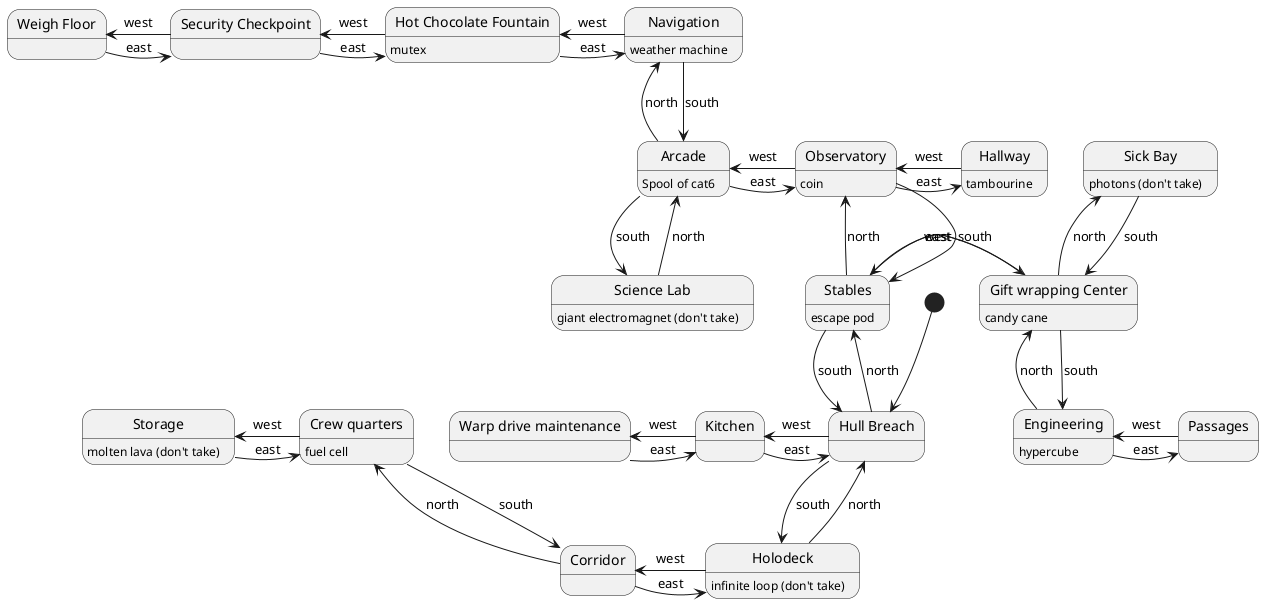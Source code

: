 @startuml
    state "Hull Breach" as hull_breach
    state "Stables" as stables: escape pod
    state "Observatory" as obs: coin
    state "Arcade" as arc: Spool of cat6
    state "Science Lab" as sci: giant electromagnet (don't take)
    state "Kitchen" as kit
    state "Warp drive maintenance" as warp
    state "Holodeck" as holo: infinite loop (don't take)
    state "Corridor" as corr1
    state "Crew quarters" as crew: fuel cell
    state "Storage" as storage: molten lava (don't take)
    state "Gift wrapping Center" as gift: candy cane
    state "Engineering" as eng: hypercube
    state "Passages" as pass1
    state "Sick Bay" as sick: photons (don't take)
    state "Hallway" as hall: tambourine
    state "Navigation" as nav: weather machine
    state "Hot Chocolate Fountain" as choc: mutex
    state "Security Checkpoint" as sec
    state "Weigh Floor" as weigh

    [*] --> hull_breach
    hull_breach -up-> stables: north
    hull_breach -down-> holo: south
    hull_breach -left-> kit: west

    kit -right-> hull_breach: east
    kit -left-> warp: west

    warp -right-> kit: east

    holo -up-> hull_breach: north
    holo -left-> corr1: west

    corr1 -right-> holo: east
    corr1 -up-> crew: north

    crew -left-> storage: west
    crew -down-> corr1: south

    storage -right-> crew: east

    stables -down-> hull_breach: south
    stables -up-> obs: north
    stables -right-> gift: east

    gift -down-> eng: south
    gift -up-> sick: north
    gift -left-> stables: west

    sick -down-> gift: south

    eng -right-> pass1: east
    eng -up-> gift: north

    obs -down-> stables: south
    obs -left-> arc: west
    obs -right-> hall: east

    hall -left-> obs: west

    arc -down-> sci: south
    arc -up-> nav: north
    arc -right-> obs: east

    nav -down-> arc: south
    nav -left-> choc: west

    choc -left-> sec: west
    choc -right-> nav: east

    sec -left-> weigh: west
    sec -right-> choc: east

    weigh -right-> sec: east

    sci -up-> arc: north

    pass1 -left-> eng: west
@enduml

